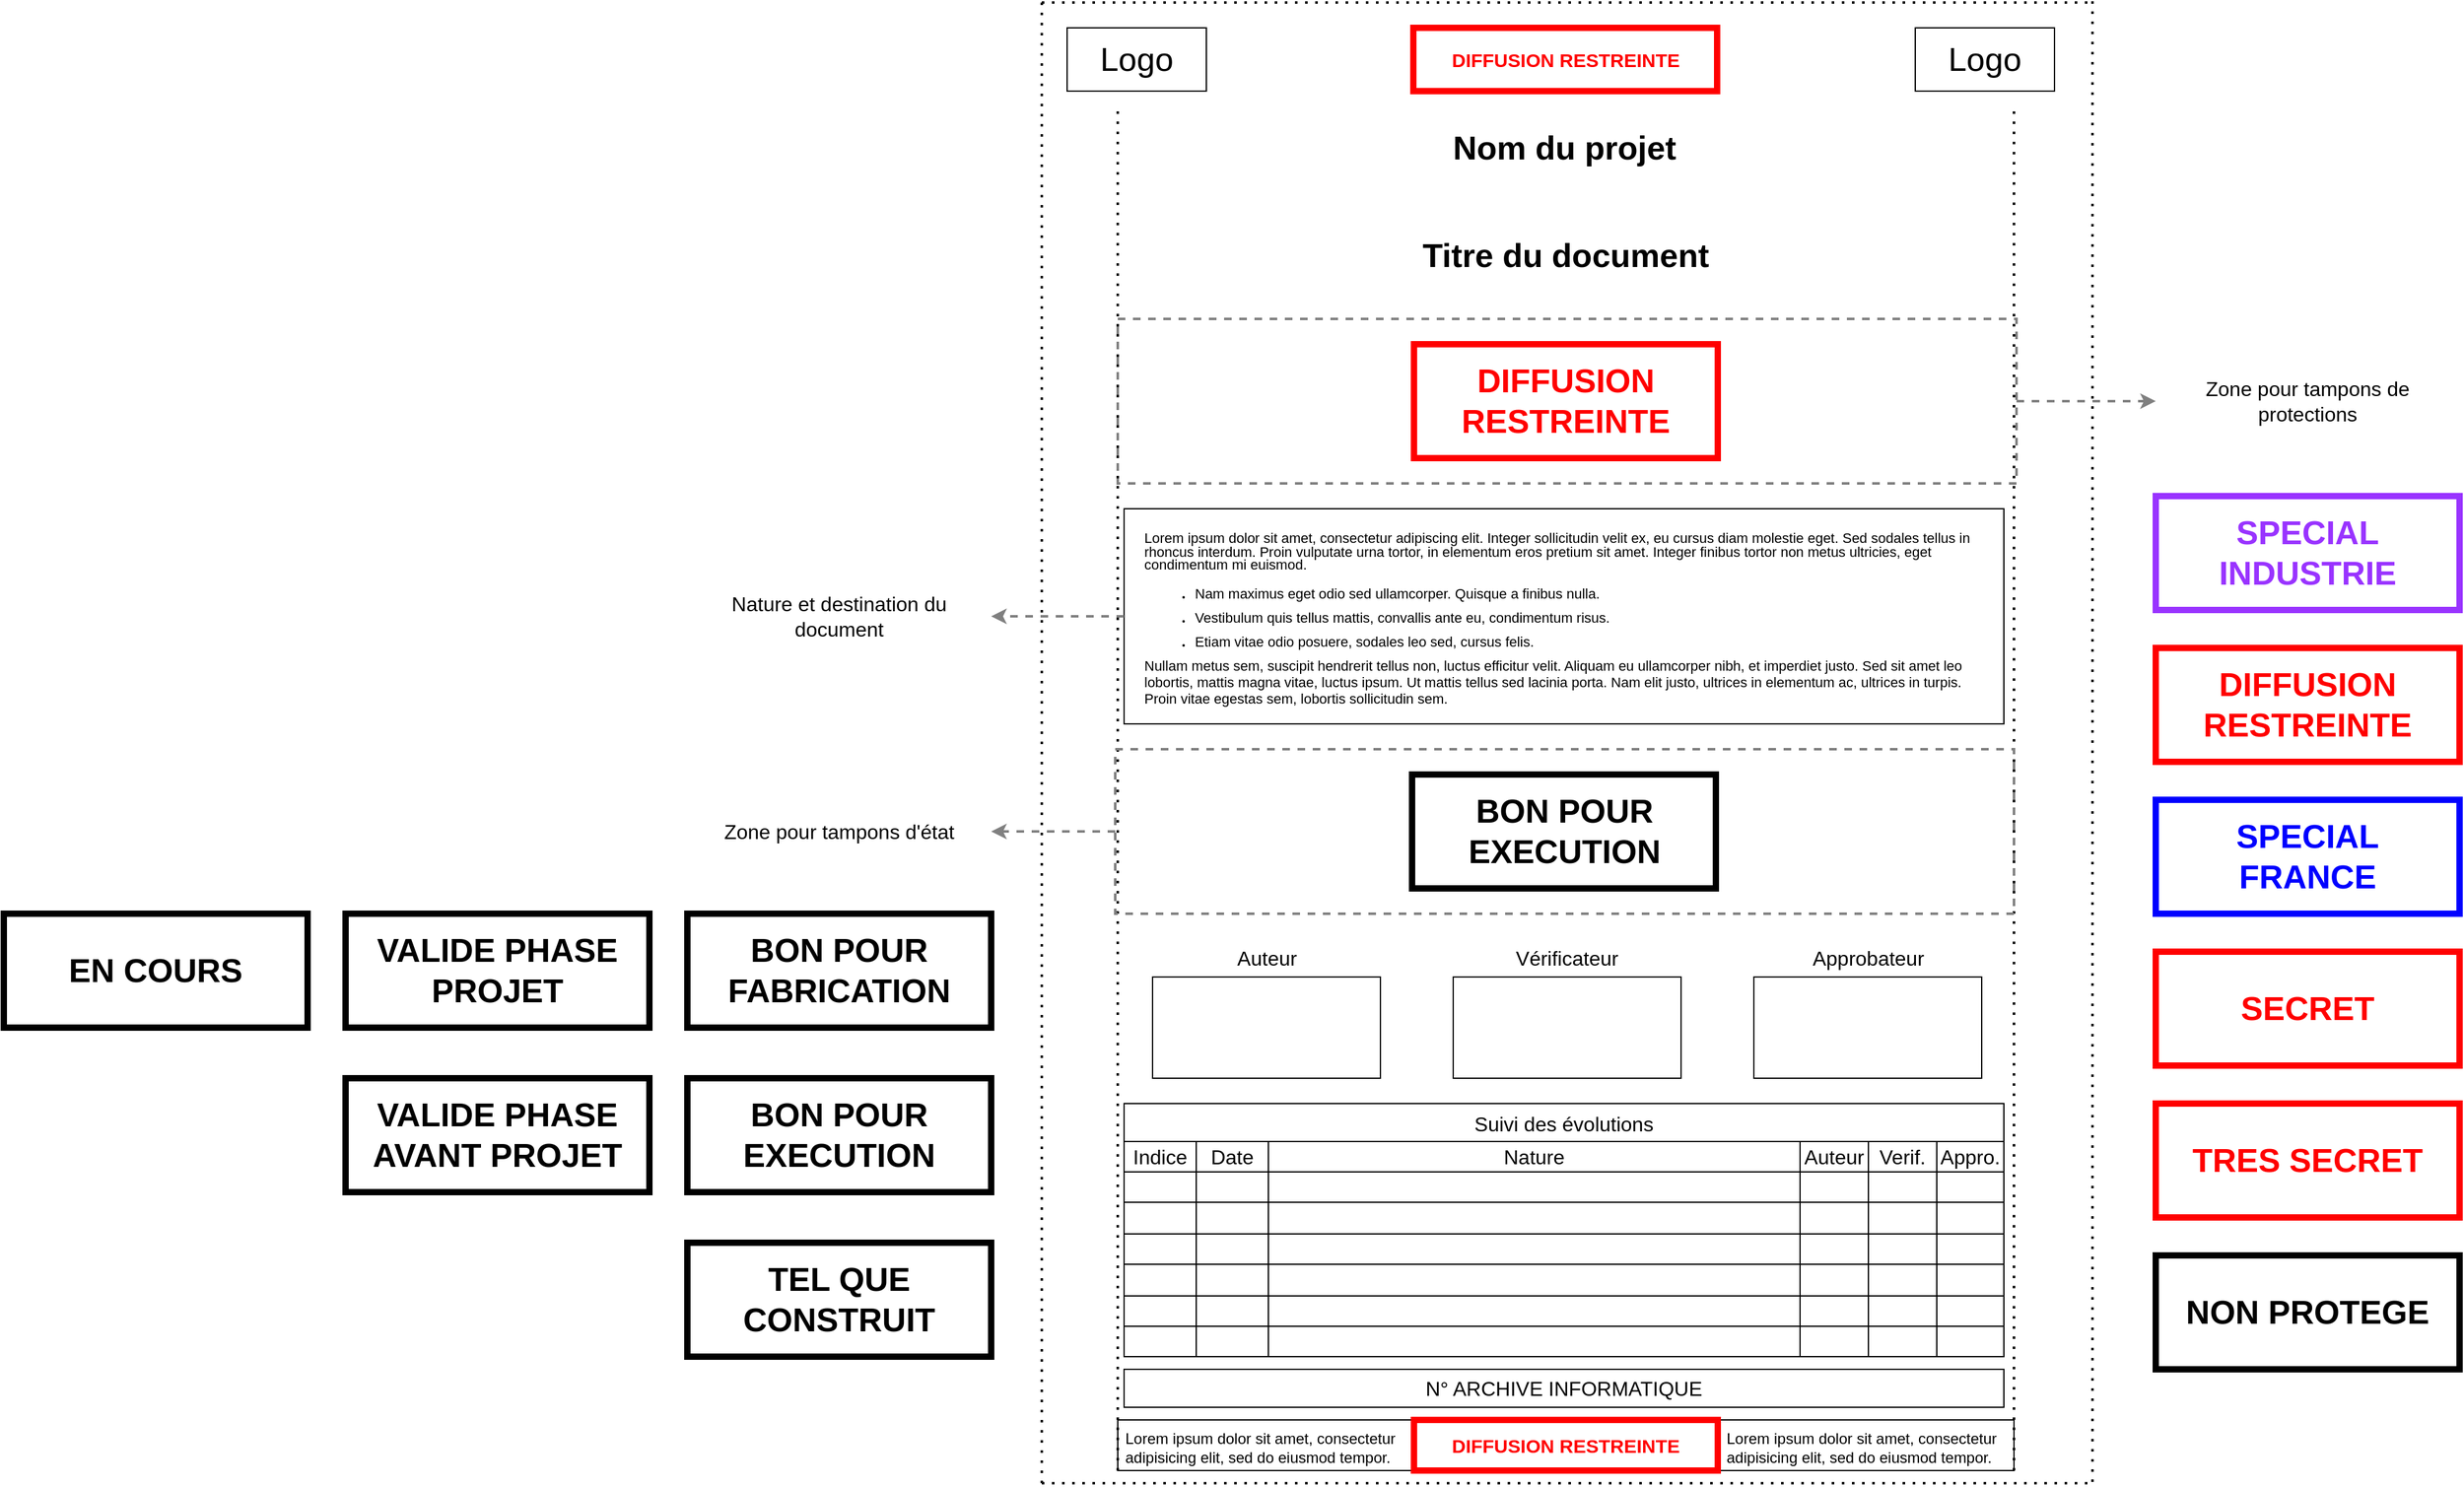 <mxfile version="23.1.5" type="device">
  <diagram id="tf6NbBMTu9ufZcQEqrKR" name="Page-1">
    <mxGraphModel dx="3217" dy="304" grid="1" gridSize="10" guides="1" tooltips="1" connect="1" arrows="1" fold="1" page="1" pageScale="1" pageWidth="827" pageHeight="1169" math="0" shadow="0">
      <root>
        <mxCell id="0" />
        <mxCell id="1" parent="0" />
        <mxCell id="2" value="" style="rounded=0;whiteSpace=wrap;html=1;strokeColor=#000000;strokeWidth=1;fontSize=26;fontColor=#000000;fillColor=none;" parent="1" vertex="1">
          <mxGeometry x="60" y="2290" width="708" height="40" as="geometry" />
        </mxCell>
        <mxCell id="3" value="" style="endArrow=none;dashed=1;html=1;dashPattern=1 3;strokeWidth=2;rounded=0;" parent="1" edge="1">
          <mxGeometry width="50" height="50" relative="1" as="geometry">
            <mxPoint y="1170" as="sourcePoint" />
            <mxPoint x="830" y="1170" as="targetPoint" />
          </mxGeometry>
        </mxCell>
        <mxCell id="4" value="" style="endArrow=none;dashed=1;html=1;dashPattern=1 3;strokeWidth=2;rounded=0;" parent="1" edge="1">
          <mxGeometry width="50" height="50" relative="1" as="geometry">
            <mxPoint x="1.137e-13" y="2340" as="sourcePoint" />
            <mxPoint x="830" y="2340" as="targetPoint" />
          </mxGeometry>
        </mxCell>
        <mxCell id="5" value="" style="endArrow=none;dashed=1;html=1;dashPattern=1 3;strokeWidth=2;rounded=0;" parent="1" edge="1">
          <mxGeometry width="50" height="50" relative="1" as="geometry">
            <mxPoint y="1170" as="sourcePoint" />
            <mxPoint y="2340" as="targetPoint" />
          </mxGeometry>
        </mxCell>
        <mxCell id="6" value="" style="endArrow=none;dashed=1;html=1;dashPattern=1 3;strokeWidth=2;rounded=0;" parent="1" edge="1">
          <mxGeometry width="50" height="50" relative="1" as="geometry">
            <mxPoint x="830" y="1169" as="sourcePoint" />
            <mxPoint x="830" y="2339" as="targetPoint" />
          </mxGeometry>
        </mxCell>
        <mxCell id="7" value="&lt;b style=&quot;font-size: 15px;&quot;&gt;&lt;font color=&quot;#ff0000&quot; style=&quot;font-size: 15px;&quot;&gt;DIFFUSION RESTREINTE&lt;/font&gt;&lt;/b&gt;" style="rounded=0;whiteSpace=wrap;html=1;fillColor=none;strokeWidth=5;strokeColor=#FF0000;fontSize=15;" parent="1" vertex="1">
          <mxGeometry x="293.5" y="1190" width="240" height="50" as="geometry" />
        </mxCell>
        <mxCell id="8" value="&lt;b style=&quot;font-size: 15px;&quot;&gt;&lt;font color=&quot;#ff0000&quot; style=&quot;font-size: 15px;&quot;&gt;DIFFUSION RESTREINTE&lt;/font&gt;&lt;/b&gt;" style="rounded=0;whiteSpace=wrap;html=1;fillColor=none;strokeWidth=5;strokeColor=#FF0000;fontSize=15;" parent="1" vertex="1">
          <mxGeometry x="294" y="2290" width="240" height="40" as="geometry" />
        </mxCell>
        <mxCell id="9" value="Titre du document" style="text;html=1;strokeColor=none;fillColor=none;align=center;verticalAlign=middle;whiteSpace=wrap;rounded=0;fontSize=26;fontColor=#000000;fontStyle=1" parent="1" vertex="1">
          <mxGeometry x="219" y="1320" width="390" height="100" as="geometry" />
        </mxCell>
        <mxCell id="10" value="Logo" style="rounded=0;whiteSpace=wrap;html=1;strokeColor=#000000;strokeWidth=1;fontSize=26;fontColor=#000000;fillColor=none;" parent="1" vertex="1">
          <mxGeometry x="20" y="1190" width="110" height="50" as="geometry" />
        </mxCell>
        <mxCell id="11" value="" style="endArrow=none;dashed=1;html=1;dashPattern=1 3;strokeWidth=2;rounded=0;fontSize=26;fontColor=#000000;" parent="1" edge="1">
          <mxGeometry width="50" height="50" relative="1" as="geometry">
            <mxPoint x="60" y="2330" as="sourcePoint" />
            <mxPoint x="60" y="1250" as="targetPoint" />
          </mxGeometry>
        </mxCell>
        <mxCell id="12" value="" style="endArrow=none;dashed=1;html=1;dashPattern=1 3;strokeWidth=2;rounded=0;fontSize=26;fontColor=#000000;" parent="1" edge="1">
          <mxGeometry width="50" height="50" relative="1" as="geometry">
            <mxPoint x="768" y="2330" as="sourcePoint" />
            <mxPoint x="768" y="1250" as="targetPoint" />
          </mxGeometry>
        </mxCell>
        <mxCell id="13" value="Logo" style="rounded=0;whiteSpace=wrap;html=1;strokeColor=#000000;strokeWidth=1;fontSize=26;fontColor=#000000;fillColor=none;" parent="1" vertex="1">
          <mxGeometry x="690" y="1190" width="110" height="50" as="geometry" />
        </mxCell>
        <mxCell id="14" value="&lt;h1 style=&quot;border-color: var(--border-color); text-align: left; line-height: 10.4px;&quot;&gt;&lt;font style=&quot;border-color: var(--border-color); font-size: 12px; font-weight: normal;&quot;&gt;Lorem ipsum dolor sit amet, consectetur adipisicing elit, sed do eiusmod tempor.&lt;/font&gt;&lt;/h1&gt;" style="text;html=1;strokeColor=none;fillColor=none;align=center;verticalAlign=middle;whiteSpace=wrap;rounded=0;fontSize=12;fontColor=#000000;" parent="1" vertex="1">
          <mxGeometry x="540" y="2295" width="220" height="30" as="geometry" />
        </mxCell>
        <mxCell id="15" value="&lt;h1 style=&quot;border-color: var(--border-color); text-align: left; line-height: 10.4px;&quot;&gt;&lt;font style=&quot;border-color: var(--border-color); font-size: 12px; font-weight: normal;&quot;&gt;Lorem ipsum dolor sit amet, consectetur adipisicing elit, sed do eiusmod tempor.&lt;/font&gt;&lt;/h1&gt;" style="text;html=1;strokeColor=none;fillColor=none;align=center;verticalAlign=middle;whiteSpace=wrap;rounded=0;fontSize=12;fontColor=#000000;" parent="1" vertex="1">
          <mxGeometry x="65" y="2295" width="220" height="30" as="geometry" />
        </mxCell>
        <mxCell id="16" value="" style="group" parent="1" vertex="1" connectable="0">
          <mxGeometry x="294" y="1440" width="240" height="90" as="geometry" />
        </mxCell>
        <mxCell id="17" value="&lt;b style=&quot;font-size: 26px;&quot;&gt;&lt;font color=&quot;#ff0000&quot; style=&quot;font-size: 26px;&quot;&gt;DIFFUSION RESTREINTE&lt;/font&gt;&lt;/b&gt;" style="rounded=0;whiteSpace=wrap;html=1;fillColor=none;strokeWidth=5;strokeColor=#FF0000;fontSize=26;" parent="16" vertex="1">
          <mxGeometry width="240" height="90" as="geometry" />
        </mxCell>
        <mxCell id="18" style="edgeStyle=orthogonalEdgeStyle;rounded=0;orthogonalLoop=1;jettySize=auto;html=1;entryX=0;entryY=0.5;entryDx=0;entryDy=0;strokeColor=#808080;fontSize=26;fontColor=#000000;startArrow=none;startFill=0;sourcePerimeterSpacing=0;targetPerimeterSpacing=0;dashed=1;strokeWidth=2;" parent="1" source="19" target="20" edge="1">
          <mxGeometry relative="1" as="geometry" />
        </mxCell>
        <mxCell id="19" value="" style="rounded=0;whiteSpace=wrap;html=1;strokeColor=#808080;strokeWidth=2;fontSize=26;fontColor=#000000;fillColor=none;dashed=1;" parent="1" vertex="1">
          <mxGeometry x="60" y="1420" width="710" height="130" as="geometry" />
        </mxCell>
        <mxCell id="20" value="Zone pour tampons de protections" style="text;html=1;strokeColor=none;fillColor=none;align=center;verticalAlign=middle;whiteSpace=wrap;rounded=0;fontSize=16;fontColor=#000000;" parent="1" vertex="1">
          <mxGeometry x="880" y="1457.5" width="240" height="55" as="geometry" />
        </mxCell>
        <mxCell id="21" value="" style="group" parent="1" vertex="1" connectable="0">
          <mxGeometry x="880" y="1680" width="240" height="90" as="geometry" />
        </mxCell>
        <mxCell id="22" value="&lt;b style=&quot;font-size: 26px;&quot;&gt;&lt;font color=&quot;#ff0000&quot; style=&quot;font-size: 26px;&quot;&gt;DIFFUSION RESTREINTE&lt;/font&gt;&lt;/b&gt;" style="rounded=0;whiteSpace=wrap;html=1;fillColor=none;strokeWidth=5;strokeColor=#FF0000;fontSize=26;" parent="21" vertex="1">
          <mxGeometry width="240" height="90" as="geometry" />
        </mxCell>
        <mxCell id="23" value="" style="group" parent="1" vertex="1" connectable="0">
          <mxGeometry x="880" y="1920" width="240" height="90" as="geometry" />
        </mxCell>
        <mxCell id="24" value="&lt;b style=&quot;font-size: 26px;&quot;&gt;&lt;font color=&quot;#ff0000&quot; style=&quot;font-size: 26px;&quot;&gt;SECRET&lt;/font&gt;&lt;/b&gt;" style="rounded=0;whiteSpace=wrap;html=1;fillColor=none;strokeWidth=5;strokeColor=#FF0000;fontSize=26;" parent="23" vertex="1">
          <mxGeometry width="240" height="90" as="geometry" />
        </mxCell>
        <mxCell id="25" value="" style="group" parent="1" vertex="1" connectable="0">
          <mxGeometry x="880" y="2040" width="240" height="90" as="geometry" />
        </mxCell>
        <mxCell id="26" value="&lt;b style=&quot;font-size: 26px;&quot;&gt;&lt;font color=&quot;#ff0000&quot; style=&quot;font-size: 26px;&quot;&gt;TRES SECRET&lt;/font&gt;&lt;/b&gt;" style="rounded=0;whiteSpace=wrap;html=1;fillColor=none;strokeWidth=5;strokeColor=#FF0000;fontSize=26;" parent="25" vertex="1">
          <mxGeometry width="240" height="90" as="geometry" />
        </mxCell>
        <mxCell id="27" value="&lt;b style=&quot;font-size: 26px;&quot;&gt;&lt;font style=&quot;font-size: 26px;&quot;&gt;SPECIAL&lt;br&gt;FRANCE&lt;/font&gt;&lt;/b&gt;" style="rounded=0;whiteSpace=wrap;html=1;fillColor=none;strokeWidth=5;strokeColor=#0000FF;fontSize=26;container=0;fontColor=#0000FF;" parent="1" vertex="1">
          <mxGeometry x="880" y="1800" width="240" height="90" as="geometry" />
        </mxCell>
        <mxCell id="28" value="&lt;b style=&quot;font-size: 26px;&quot;&gt;&lt;font style=&quot;font-size: 26px;&quot;&gt;SPECIAL&lt;br&gt;INDUSTRIE&lt;/font&gt;&lt;/b&gt;" style="rounded=0;whiteSpace=wrap;html=1;fillColor=none;strokeWidth=5;strokeColor=#9933FF;fontSize=26;container=0;fontColor=#9933FF;" parent="1" vertex="1">
          <mxGeometry x="880" y="1560" width="240" height="90" as="geometry" />
        </mxCell>
        <mxCell id="29" value="" style="rounded=0;whiteSpace=wrap;html=1;strokeColor=#000000;strokeWidth=1;fontSize=26;fontColor=#000000;fillColor=none;" parent="1" vertex="1">
          <mxGeometry x="65" y="1570" width="695" height="170" as="geometry" />
        </mxCell>
        <mxCell id="30" value="N° ARCHIVE INFORMATIQUE" style="rounded=0;whiteSpace=wrap;html=1;strokeColor=#000000;strokeWidth=1;fontSize=16;fontColor=#000000;fillColor=none;" parent="1" vertex="1">
          <mxGeometry x="65" y="2250" width="695" height="30" as="geometry" />
        </mxCell>
        <mxCell id="31" value="" style="rounded=0;whiteSpace=wrap;html=1;strokeColor=#000000;strokeWidth=1;fontSize=16;fontColor=#9933FF;fillColor=none;" parent="1" vertex="1">
          <mxGeometry x="87.5" y="1940" width="180" height="80" as="geometry" />
        </mxCell>
        <mxCell id="32" value="" style="rounded=0;whiteSpace=wrap;html=1;strokeColor=#000000;strokeWidth=1;fontSize=16;fontColor=#9933FF;fillColor=none;" parent="1" vertex="1">
          <mxGeometry x="325" y="1940" width="180" height="80" as="geometry" />
        </mxCell>
        <mxCell id="33" value="" style="rounded=0;whiteSpace=wrap;html=1;strokeColor=#000000;strokeWidth=1;fontSize=16;fontColor=#9933FF;fillColor=none;" parent="1" vertex="1">
          <mxGeometry x="562.5" y="1940" width="180" height="80" as="geometry" />
        </mxCell>
        <mxCell id="34" value="Auteur" style="text;html=1;strokeColor=none;fillColor=none;align=center;verticalAlign=middle;whiteSpace=wrap;rounded=0;fontSize=16;fontColor=#000000;" parent="1" vertex="1">
          <mxGeometry x="87.5" y="1910" width="180" height="30" as="geometry" />
        </mxCell>
        <mxCell id="35" value="Vérificateur" style="text;html=1;strokeColor=none;fillColor=none;align=center;verticalAlign=middle;whiteSpace=wrap;rounded=0;fontSize=16;fontColor=#000000;" parent="1" vertex="1">
          <mxGeometry x="325" y="1910" width="180" height="30" as="geometry" />
        </mxCell>
        <mxCell id="36" value="Approbateur" style="text;html=1;strokeColor=none;fillColor=none;align=center;verticalAlign=middle;whiteSpace=wrap;rounded=0;fontSize=16;fontColor=#000000;" parent="1" vertex="1">
          <mxGeometry x="562.5" y="1910" width="180" height="30" as="geometry" />
        </mxCell>
        <mxCell id="37" value="" style="rounded=0;whiteSpace=wrap;html=1;strokeColor=#000000;strokeWidth=1;fontSize=26;fontColor=#000000;fillColor=none;" parent="1" vertex="1">
          <mxGeometry x="65" y="2040" width="695" height="200" as="geometry" />
        </mxCell>
        <mxCell id="38" value="Suivi des évolutions" style="shape=table;startSize=30;container=1;collapsible=0;childLayout=tableLayout;strokeColor=default;fontSize=16;strokeWidth=1;fontColor=#000000;fillColor=none;" parent="1" vertex="1">
          <mxGeometry x="65" y="2040" width="695" height="200" as="geometry" />
        </mxCell>
        <mxCell id="39" value="" style="shape=tableRow;horizontal=0;startSize=0;swimlaneHead=0;swimlaneBody=0;strokeColor=inherit;top=0;left=0;bottom=0;right=0;collapsible=0;dropTarget=0;fillColor=none;points=[[0,0.5],[1,0.5]];portConstraint=eastwest;fontSize=16;strokeWidth=1;fontColor=#000000;" parent="38" vertex="1">
          <mxGeometry y="30" width="695" height="24" as="geometry" />
        </mxCell>
        <mxCell id="40" value="Indice" style="shape=partialRectangle;html=1;whiteSpace=wrap;connectable=0;strokeColor=inherit;overflow=hidden;fillColor=none;top=0;left=0;bottom=0;right=0;pointerEvents=1;fontSize=16;strokeWidth=1;fontColor=#000000;" parent="39" vertex="1">
          <mxGeometry width="57" height="24" as="geometry">
            <mxRectangle width="57" height="24" as="alternateBounds" />
          </mxGeometry>
        </mxCell>
        <mxCell id="41" value="Date" style="shape=partialRectangle;html=1;whiteSpace=wrap;connectable=0;strokeColor=inherit;overflow=hidden;fillColor=none;top=0;left=0;bottom=0;right=0;pointerEvents=1;fontSize=16;strokeWidth=1;fontColor=#000000;" parent="39" vertex="1">
          <mxGeometry x="57" width="57" height="24" as="geometry">
            <mxRectangle width="57" height="24" as="alternateBounds" />
          </mxGeometry>
        </mxCell>
        <mxCell id="42" value="Nature" style="shape=partialRectangle;html=1;whiteSpace=wrap;connectable=0;strokeColor=inherit;overflow=hidden;fillColor=none;top=0;left=0;bottom=0;right=0;pointerEvents=1;fontSize=16;strokeWidth=1;fontColor=#000000;" parent="39" vertex="1">
          <mxGeometry x="114" width="420" height="24" as="geometry">
            <mxRectangle width="420" height="24" as="alternateBounds" />
          </mxGeometry>
        </mxCell>
        <mxCell id="43" value="Auteur" style="shape=partialRectangle;html=1;whiteSpace=wrap;connectable=0;strokeColor=inherit;overflow=hidden;fillColor=none;top=0;left=0;bottom=0;right=0;pointerEvents=1;fontSize=16;strokeWidth=1;fontColor=#000000;" parent="39" vertex="1">
          <mxGeometry x="534" width="54" height="24" as="geometry">
            <mxRectangle width="54" height="24" as="alternateBounds" />
          </mxGeometry>
        </mxCell>
        <mxCell id="44" value="Verif." style="shape=partialRectangle;html=1;whiteSpace=wrap;connectable=0;strokeColor=inherit;overflow=hidden;fillColor=none;top=0;left=0;bottom=0;right=0;pointerEvents=1;fontSize=16;strokeWidth=1;fontColor=#000000;" parent="39" vertex="1">
          <mxGeometry x="588" width="54" height="24" as="geometry">
            <mxRectangle width="54" height="24" as="alternateBounds" />
          </mxGeometry>
        </mxCell>
        <mxCell id="45" value="Appro." style="shape=partialRectangle;html=1;whiteSpace=wrap;connectable=0;strokeColor=inherit;overflow=hidden;fillColor=none;top=0;left=0;bottom=0;right=0;pointerEvents=1;fontSize=16;strokeWidth=1;fontColor=#000000;" parent="39" vertex="1">
          <mxGeometry x="642" width="53" height="24" as="geometry">
            <mxRectangle width="53" height="24" as="alternateBounds" />
          </mxGeometry>
        </mxCell>
        <mxCell id="46" value="" style="shape=tableRow;horizontal=0;startSize=0;swimlaneHead=0;swimlaneBody=0;strokeColor=inherit;top=0;left=0;bottom=0;right=0;collapsible=0;dropTarget=0;fillColor=none;points=[[0,0.5],[1,0.5]];portConstraint=eastwest;fontSize=16;strokeWidth=1;fontColor=#000000;" parent="38" vertex="1">
          <mxGeometry y="54" width="695" height="24" as="geometry" />
        </mxCell>
        <mxCell id="47" value="" style="shape=partialRectangle;html=1;whiteSpace=wrap;connectable=0;strokeColor=inherit;overflow=hidden;fillColor=none;top=0;left=0;bottom=0;right=0;pointerEvents=1;fontSize=16;strokeWidth=1;fontColor=#000000;" parent="46" vertex="1">
          <mxGeometry width="57" height="24" as="geometry">
            <mxRectangle width="57" height="24" as="alternateBounds" />
          </mxGeometry>
        </mxCell>
        <mxCell id="48" style="shape=partialRectangle;html=1;whiteSpace=wrap;connectable=0;strokeColor=inherit;overflow=hidden;fillColor=none;top=0;left=0;bottom=0;right=0;pointerEvents=1;fontSize=16;strokeWidth=1;fontColor=#000000;" parent="46" vertex="1">
          <mxGeometry x="57" width="57" height="24" as="geometry">
            <mxRectangle width="57" height="24" as="alternateBounds" />
          </mxGeometry>
        </mxCell>
        <mxCell id="49" value="" style="shape=partialRectangle;html=1;whiteSpace=wrap;connectable=0;strokeColor=inherit;overflow=hidden;fillColor=none;top=0;left=0;bottom=0;right=0;pointerEvents=1;fontSize=16;strokeWidth=1;fontColor=#000000;" parent="46" vertex="1">
          <mxGeometry x="114" width="420" height="24" as="geometry">
            <mxRectangle width="420" height="24" as="alternateBounds" />
          </mxGeometry>
        </mxCell>
        <mxCell id="50" value="" style="shape=partialRectangle;html=1;whiteSpace=wrap;connectable=0;strokeColor=inherit;overflow=hidden;fillColor=none;top=0;left=0;bottom=0;right=0;pointerEvents=1;fontSize=16;strokeWidth=1;fontColor=#000000;" parent="46" vertex="1">
          <mxGeometry x="534" width="54" height="24" as="geometry">
            <mxRectangle width="54" height="24" as="alternateBounds" />
          </mxGeometry>
        </mxCell>
        <mxCell id="51" style="shape=partialRectangle;html=1;whiteSpace=wrap;connectable=0;strokeColor=inherit;overflow=hidden;fillColor=none;top=0;left=0;bottom=0;right=0;pointerEvents=1;fontSize=16;strokeWidth=1;fontColor=#000000;" parent="46" vertex="1">
          <mxGeometry x="588" width="54" height="24" as="geometry">
            <mxRectangle width="54" height="24" as="alternateBounds" />
          </mxGeometry>
        </mxCell>
        <mxCell id="52" style="shape=partialRectangle;html=1;whiteSpace=wrap;connectable=0;strokeColor=inherit;overflow=hidden;fillColor=none;top=0;left=0;bottom=0;right=0;pointerEvents=1;fontSize=16;strokeWidth=1;fontColor=#000000;" parent="46" vertex="1">
          <mxGeometry x="642" width="53" height="24" as="geometry">
            <mxRectangle width="53" height="24" as="alternateBounds" />
          </mxGeometry>
        </mxCell>
        <mxCell id="53" style="shape=tableRow;horizontal=0;startSize=0;swimlaneHead=0;swimlaneBody=0;strokeColor=inherit;top=0;left=0;bottom=0;right=0;collapsible=0;dropTarget=0;fillColor=none;points=[[0,0.5],[1,0.5]];portConstraint=eastwest;fontSize=16;strokeWidth=1;fontColor=#000000;" parent="38" vertex="1">
          <mxGeometry y="78" width="695" height="25" as="geometry" />
        </mxCell>
        <mxCell id="54" style="shape=partialRectangle;html=1;whiteSpace=wrap;connectable=0;strokeColor=inherit;overflow=hidden;fillColor=none;top=0;left=0;bottom=0;right=0;pointerEvents=1;fontSize=16;strokeWidth=1;fontColor=#000000;" parent="53" vertex="1">
          <mxGeometry width="57" height="25" as="geometry">
            <mxRectangle width="57" height="25" as="alternateBounds" />
          </mxGeometry>
        </mxCell>
        <mxCell id="55" style="shape=partialRectangle;html=1;whiteSpace=wrap;connectable=0;strokeColor=inherit;overflow=hidden;fillColor=none;top=0;left=0;bottom=0;right=0;pointerEvents=1;fontSize=16;strokeWidth=1;fontColor=#000000;" parent="53" vertex="1">
          <mxGeometry x="57" width="57" height="25" as="geometry">
            <mxRectangle width="57" height="25" as="alternateBounds" />
          </mxGeometry>
        </mxCell>
        <mxCell id="56" style="shape=partialRectangle;html=1;whiteSpace=wrap;connectable=0;strokeColor=inherit;overflow=hidden;fillColor=none;top=0;left=0;bottom=0;right=0;pointerEvents=1;fontSize=16;strokeWidth=1;fontColor=#000000;" parent="53" vertex="1">
          <mxGeometry x="114" width="420" height="25" as="geometry">
            <mxRectangle width="420" height="25" as="alternateBounds" />
          </mxGeometry>
        </mxCell>
        <mxCell id="57" style="shape=partialRectangle;html=1;whiteSpace=wrap;connectable=0;strokeColor=inherit;overflow=hidden;fillColor=none;top=0;left=0;bottom=0;right=0;pointerEvents=1;fontSize=16;strokeWidth=1;fontColor=#000000;" parent="53" vertex="1">
          <mxGeometry x="534" width="54" height="25" as="geometry">
            <mxRectangle width="54" height="25" as="alternateBounds" />
          </mxGeometry>
        </mxCell>
        <mxCell id="58" style="shape=partialRectangle;html=1;whiteSpace=wrap;connectable=0;strokeColor=inherit;overflow=hidden;fillColor=none;top=0;left=0;bottom=0;right=0;pointerEvents=1;fontSize=16;strokeWidth=1;fontColor=#000000;" parent="53" vertex="1">
          <mxGeometry x="588" width="54" height="25" as="geometry">
            <mxRectangle width="54" height="25" as="alternateBounds" />
          </mxGeometry>
        </mxCell>
        <mxCell id="59" style="shape=partialRectangle;html=1;whiteSpace=wrap;connectable=0;strokeColor=inherit;overflow=hidden;fillColor=none;top=0;left=0;bottom=0;right=0;pointerEvents=1;fontSize=16;strokeWidth=1;fontColor=#000000;" parent="53" vertex="1">
          <mxGeometry x="642" width="53" height="25" as="geometry">
            <mxRectangle width="53" height="25" as="alternateBounds" />
          </mxGeometry>
        </mxCell>
        <mxCell id="60" style="shape=tableRow;horizontal=0;startSize=0;swimlaneHead=0;swimlaneBody=0;strokeColor=inherit;top=0;left=0;bottom=0;right=0;collapsible=0;dropTarget=0;fillColor=none;points=[[0,0.5],[1,0.5]];portConstraint=eastwest;fontSize=16;strokeWidth=1;fontColor=#000000;" parent="38" vertex="1">
          <mxGeometry y="103" width="695" height="24" as="geometry" />
        </mxCell>
        <mxCell id="61" style="shape=partialRectangle;html=1;whiteSpace=wrap;connectable=0;strokeColor=inherit;overflow=hidden;fillColor=none;top=0;left=0;bottom=0;right=0;pointerEvents=1;fontSize=16;strokeWidth=1;fontColor=#000000;" parent="60" vertex="1">
          <mxGeometry width="57" height="24" as="geometry">
            <mxRectangle width="57" height="24" as="alternateBounds" />
          </mxGeometry>
        </mxCell>
        <mxCell id="62" style="shape=partialRectangle;html=1;whiteSpace=wrap;connectable=0;strokeColor=inherit;overflow=hidden;fillColor=none;top=0;left=0;bottom=0;right=0;pointerEvents=1;fontSize=16;strokeWidth=1;fontColor=#000000;" parent="60" vertex="1">
          <mxGeometry x="57" width="57" height="24" as="geometry">
            <mxRectangle width="57" height="24" as="alternateBounds" />
          </mxGeometry>
        </mxCell>
        <mxCell id="63" style="shape=partialRectangle;html=1;whiteSpace=wrap;connectable=0;strokeColor=inherit;overflow=hidden;fillColor=none;top=0;left=0;bottom=0;right=0;pointerEvents=1;fontSize=16;strokeWidth=1;fontColor=#000000;" parent="60" vertex="1">
          <mxGeometry x="114" width="420" height="24" as="geometry">
            <mxRectangle width="420" height="24" as="alternateBounds" />
          </mxGeometry>
        </mxCell>
        <mxCell id="64" style="shape=partialRectangle;html=1;whiteSpace=wrap;connectable=0;strokeColor=inherit;overflow=hidden;fillColor=none;top=0;left=0;bottom=0;right=0;pointerEvents=1;fontSize=16;strokeWidth=1;fontColor=#000000;" parent="60" vertex="1">
          <mxGeometry x="534" width="54" height="24" as="geometry">
            <mxRectangle width="54" height="24" as="alternateBounds" />
          </mxGeometry>
        </mxCell>
        <mxCell id="65" style="shape=partialRectangle;html=1;whiteSpace=wrap;connectable=0;strokeColor=inherit;overflow=hidden;fillColor=none;top=0;left=0;bottom=0;right=0;pointerEvents=1;fontSize=16;strokeWidth=1;fontColor=#000000;" parent="60" vertex="1">
          <mxGeometry x="588" width="54" height="24" as="geometry">
            <mxRectangle width="54" height="24" as="alternateBounds" />
          </mxGeometry>
        </mxCell>
        <mxCell id="66" style="shape=partialRectangle;html=1;whiteSpace=wrap;connectable=0;strokeColor=inherit;overflow=hidden;fillColor=none;top=0;left=0;bottom=0;right=0;pointerEvents=1;fontSize=16;strokeWidth=1;fontColor=#000000;" parent="60" vertex="1">
          <mxGeometry x="642" width="53" height="24" as="geometry">
            <mxRectangle width="53" height="24" as="alternateBounds" />
          </mxGeometry>
        </mxCell>
        <mxCell id="67" style="shape=tableRow;horizontal=0;startSize=0;swimlaneHead=0;swimlaneBody=0;strokeColor=inherit;top=0;left=0;bottom=0;right=0;collapsible=0;dropTarget=0;fillColor=none;points=[[0,0.5],[1,0.5]];portConstraint=eastwest;fontSize=16;strokeWidth=1;fontColor=#000000;" parent="38" vertex="1">
          <mxGeometry y="127" width="695" height="25" as="geometry" />
        </mxCell>
        <mxCell id="68" style="shape=partialRectangle;html=1;whiteSpace=wrap;connectable=0;strokeColor=inherit;overflow=hidden;fillColor=none;top=0;left=0;bottom=0;right=0;pointerEvents=1;fontSize=16;strokeWidth=1;fontColor=#000000;" parent="67" vertex="1">
          <mxGeometry width="57" height="25" as="geometry">
            <mxRectangle width="57" height="25" as="alternateBounds" />
          </mxGeometry>
        </mxCell>
        <mxCell id="69" style="shape=partialRectangle;html=1;whiteSpace=wrap;connectable=0;strokeColor=inherit;overflow=hidden;fillColor=none;top=0;left=0;bottom=0;right=0;pointerEvents=1;fontSize=16;strokeWidth=1;fontColor=#000000;" parent="67" vertex="1">
          <mxGeometry x="57" width="57" height="25" as="geometry">
            <mxRectangle width="57" height="25" as="alternateBounds" />
          </mxGeometry>
        </mxCell>
        <mxCell id="70" style="shape=partialRectangle;html=1;whiteSpace=wrap;connectable=0;strokeColor=inherit;overflow=hidden;fillColor=none;top=0;left=0;bottom=0;right=0;pointerEvents=1;fontSize=16;strokeWidth=1;fontColor=#000000;" parent="67" vertex="1">
          <mxGeometry x="114" width="420" height="25" as="geometry">
            <mxRectangle width="420" height="25" as="alternateBounds" />
          </mxGeometry>
        </mxCell>
        <mxCell id="71" style="shape=partialRectangle;html=1;whiteSpace=wrap;connectable=0;strokeColor=inherit;overflow=hidden;fillColor=none;top=0;left=0;bottom=0;right=0;pointerEvents=1;fontSize=16;strokeWidth=1;fontColor=#000000;" parent="67" vertex="1">
          <mxGeometry x="534" width="54" height="25" as="geometry">
            <mxRectangle width="54" height="25" as="alternateBounds" />
          </mxGeometry>
        </mxCell>
        <mxCell id="72" style="shape=partialRectangle;html=1;whiteSpace=wrap;connectable=0;strokeColor=inherit;overflow=hidden;fillColor=none;top=0;left=0;bottom=0;right=0;pointerEvents=1;fontSize=16;strokeWidth=1;fontColor=#000000;" parent="67" vertex="1">
          <mxGeometry x="588" width="54" height="25" as="geometry">
            <mxRectangle width="54" height="25" as="alternateBounds" />
          </mxGeometry>
        </mxCell>
        <mxCell id="73" style="shape=partialRectangle;html=1;whiteSpace=wrap;connectable=0;strokeColor=inherit;overflow=hidden;fillColor=none;top=0;left=0;bottom=0;right=0;pointerEvents=1;fontSize=16;strokeWidth=1;fontColor=#000000;" parent="67" vertex="1">
          <mxGeometry x="642" width="53" height="25" as="geometry">
            <mxRectangle width="53" height="25" as="alternateBounds" />
          </mxGeometry>
        </mxCell>
        <mxCell id="74" style="shape=tableRow;horizontal=0;startSize=0;swimlaneHead=0;swimlaneBody=0;strokeColor=inherit;top=0;left=0;bottom=0;right=0;collapsible=0;dropTarget=0;fillColor=none;points=[[0,0.5],[1,0.5]];portConstraint=eastwest;fontSize=16;strokeWidth=1;fontColor=#000000;" parent="38" vertex="1">
          <mxGeometry y="152" width="695" height="24" as="geometry" />
        </mxCell>
        <mxCell id="75" style="shape=partialRectangle;html=1;whiteSpace=wrap;connectable=0;strokeColor=inherit;overflow=hidden;fillColor=none;top=0;left=0;bottom=0;right=0;pointerEvents=1;fontSize=16;strokeWidth=1;fontColor=#000000;" parent="74" vertex="1">
          <mxGeometry width="57" height="24" as="geometry">
            <mxRectangle width="57" height="24" as="alternateBounds" />
          </mxGeometry>
        </mxCell>
        <mxCell id="76" style="shape=partialRectangle;html=1;whiteSpace=wrap;connectable=0;strokeColor=inherit;overflow=hidden;fillColor=none;top=0;left=0;bottom=0;right=0;pointerEvents=1;fontSize=16;strokeWidth=1;fontColor=#000000;" parent="74" vertex="1">
          <mxGeometry x="57" width="57" height="24" as="geometry">
            <mxRectangle width="57" height="24" as="alternateBounds" />
          </mxGeometry>
        </mxCell>
        <mxCell id="77" style="shape=partialRectangle;html=1;whiteSpace=wrap;connectable=0;strokeColor=inherit;overflow=hidden;fillColor=none;top=0;left=0;bottom=0;right=0;pointerEvents=1;fontSize=16;strokeWidth=1;fontColor=#000000;" parent="74" vertex="1">
          <mxGeometry x="114" width="420" height="24" as="geometry">
            <mxRectangle width="420" height="24" as="alternateBounds" />
          </mxGeometry>
        </mxCell>
        <mxCell id="78" style="shape=partialRectangle;html=1;whiteSpace=wrap;connectable=0;strokeColor=inherit;overflow=hidden;fillColor=none;top=0;left=0;bottom=0;right=0;pointerEvents=1;fontSize=16;strokeWidth=1;fontColor=#000000;" parent="74" vertex="1">
          <mxGeometry x="534" width="54" height="24" as="geometry">
            <mxRectangle width="54" height="24" as="alternateBounds" />
          </mxGeometry>
        </mxCell>
        <mxCell id="79" style="shape=partialRectangle;html=1;whiteSpace=wrap;connectable=0;strokeColor=inherit;overflow=hidden;fillColor=none;top=0;left=0;bottom=0;right=0;pointerEvents=1;fontSize=16;strokeWidth=1;fontColor=#000000;" parent="74" vertex="1">
          <mxGeometry x="588" width="54" height="24" as="geometry">
            <mxRectangle width="54" height="24" as="alternateBounds" />
          </mxGeometry>
        </mxCell>
        <mxCell id="80" style="shape=partialRectangle;html=1;whiteSpace=wrap;connectable=0;strokeColor=inherit;overflow=hidden;fillColor=none;top=0;left=0;bottom=0;right=0;pointerEvents=1;fontSize=16;strokeWidth=1;fontColor=#000000;" parent="74" vertex="1">
          <mxGeometry x="642" width="53" height="24" as="geometry">
            <mxRectangle width="53" height="24" as="alternateBounds" />
          </mxGeometry>
        </mxCell>
        <mxCell id="81" value="" style="shape=tableRow;horizontal=0;startSize=0;swimlaneHead=0;swimlaneBody=0;strokeColor=inherit;top=0;left=0;bottom=0;right=0;collapsible=0;dropTarget=0;fillColor=none;points=[[0,0.5],[1,0.5]];portConstraint=eastwest;fontSize=16;strokeWidth=1;fontColor=#000000;" parent="38" vertex="1">
          <mxGeometry y="176" width="695" height="24" as="geometry" />
        </mxCell>
        <mxCell id="82" value="" style="shape=partialRectangle;html=1;whiteSpace=wrap;connectable=0;strokeColor=inherit;overflow=hidden;fillColor=none;top=0;left=0;bottom=0;right=0;pointerEvents=1;fontSize=16;strokeWidth=1;fontColor=#000000;" parent="81" vertex="1">
          <mxGeometry width="57" height="24" as="geometry">
            <mxRectangle width="57" height="24" as="alternateBounds" />
          </mxGeometry>
        </mxCell>
        <mxCell id="83" style="shape=partialRectangle;html=1;whiteSpace=wrap;connectable=0;strokeColor=inherit;overflow=hidden;fillColor=none;top=0;left=0;bottom=0;right=0;pointerEvents=1;fontSize=16;strokeWidth=1;fontColor=#000000;" parent="81" vertex="1">
          <mxGeometry x="57" width="57" height="24" as="geometry">
            <mxRectangle width="57" height="24" as="alternateBounds" />
          </mxGeometry>
        </mxCell>
        <mxCell id="84" value="" style="shape=partialRectangle;html=1;whiteSpace=wrap;connectable=0;strokeColor=inherit;overflow=hidden;fillColor=none;top=0;left=0;bottom=0;right=0;pointerEvents=1;fontSize=16;strokeWidth=1;fontColor=#000000;" parent="81" vertex="1">
          <mxGeometry x="114" width="420" height="24" as="geometry">
            <mxRectangle width="420" height="24" as="alternateBounds" />
          </mxGeometry>
        </mxCell>
        <mxCell id="85" value="" style="shape=partialRectangle;html=1;whiteSpace=wrap;connectable=0;strokeColor=inherit;overflow=hidden;fillColor=none;top=0;left=0;bottom=0;right=0;pointerEvents=1;fontSize=16;strokeWidth=1;fontColor=#000000;" parent="81" vertex="1">
          <mxGeometry x="534" width="54" height="24" as="geometry">
            <mxRectangle width="54" height="24" as="alternateBounds" />
          </mxGeometry>
        </mxCell>
        <mxCell id="86" style="shape=partialRectangle;html=1;whiteSpace=wrap;connectable=0;strokeColor=inherit;overflow=hidden;fillColor=none;top=0;left=0;bottom=0;right=0;pointerEvents=1;fontSize=16;strokeWidth=1;fontColor=#000000;" parent="81" vertex="1">
          <mxGeometry x="588" width="54" height="24" as="geometry">
            <mxRectangle width="54" height="24" as="alternateBounds" />
          </mxGeometry>
        </mxCell>
        <mxCell id="87" style="shape=partialRectangle;html=1;whiteSpace=wrap;connectable=0;strokeColor=inherit;overflow=hidden;fillColor=none;top=0;left=0;bottom=0;right=0;pointerEvents=1;fontSize=16;strokeWidth=1;fontColor=#000000;" parent="81" vertex="1">
          <mxGeometry x="642" width="53" height="24" as="geometry">
            <mxRectangle width="53" height="24" as="alternateBounds" />
          </mxGeometry>
        </mxCell>
        <mxCell id="88" value="&lt;p style=&quot;text-align: left; border-color: var(--border-color); line-height: 10.4px; font-size: 11px;&quot;&gt;&lt;font style=&quot;font-size: 11px;&quot;&gt;Lorem ipsum dolor sit amet, consectetur adipiscing elit. Integer sollicitudin velit ex, eu cursus diam molestie eget. Sed sodales tellus in rhoncus interdum. Proin vulputate urna tortor, in elementum eros pretium sit amet. Integer finibus tortor non metus ultricies, eget condimentum mi euismod.&amp;nbsp;&lt;/font&gt;&lt;/p&gt;&lt;p&gt;&lt;/p&gt;&lt;ul style=&quot;&quot;&gt;&lt;li style=&quot;text-align: left;&quot;&gt;&lt;font style=&quot;font-size: 11px;&quot;&gt;Nam maximus eget odio sed ullamcorper. Quisque a finibus nulla.&amp;nbsp;&lt;/font&gt;&lt;/li&gt;&lt;/ul&gt;&lt;ul style=&quot;&quot;&gt;&lt;li style=&quot;text-align: left;&quot;&gt;&lt;font style=&quot;font-size: 11px;&quot;&gt;&lt;font style=&quot;font-size: 11px;&quot;&gt;V&lt;/font&gt;estibulum quis tellus mattis, convallis ante eu, condimentum risus.&amp;nbsp;&lt;/font&gt;&lt;/li&gt;&lt;/ul&gt;&lt;ul style=&quot;&quot;&gt;&lt;li style=&quot;text-align: left;&quot;&gt;&lt;font style=&quot;font-size: 11px;&quot;&gt;Etiam vitae odio posuere, sodales leo sed, cursus felis.&amp;nbsp;&lt;/font&gt;&lt;/li&gt;&lt;/ul&gt;&lt;p&gt;&lt;/p&gt;&lt;p style=&quot;text-align: left;&quot;&gt;&lt;span style=&quot;background-color: initial; font-size: 11px;&quot;&gt;Nullam metus sem, suscipit hendrerit tellus non, luctus efficitur velit. Aliquam eu ullamcorper nibh, et imperdiet justo. Sed sit amet leo lobortis, mattis magna vitae, luctus ipsum. Ut mattis tellus sed lacinia porta. Nam elit justo, ultrices in elementum ac, ultrices in turpis. Proin vitae egestas sem, lobortis sollicitudin sem.&lt;/span&gt;&lt;br&gt;&lt;/p&gt;&lt;p&gt;&lt;/p&gt;" style="text;html=1;strokeColor=none;fillColor=none;align=center;verticalAlign=middle;whiteSpace=wrap;rounded=0;fontSize=6;fontColor=#000000;fontStyle=0;fontFamily=Helvetica;" parent="1" vertex="1">
          <mxGeometry x="80" y="1580" width="670" height="150" as="geometry" />
        </mxCell>
        <mxCell id="89" value="&lt;b&gt;BON POUR EXECUTION&lt;/b&gt;" style="rounded=0;whiteSpace=wrap;html=1;fillColor=none;strokeWidth=5;strokeColor=#000000;fontSize=26;container=0;fontColor=#000000;" parent="1" vertex="1">
          <mxGeometry x="292.5" y="1780" width="240" height="90" as="geometry" />
        </mxCell>
        <mxCell id="90" value="&lt;b&gt;BON POUR FABRICATION&lt;/b&gt;" style="rounded=0;whiteSpace=wrap;html=1;fillColor=none;strokeWidth=5;strokeColor=#000000;fontSize=26;container=0;fontColor=#000000;" parent="1" vertex="1">
          <mxGeometry x="-280" y="1890" width="240" height="90" as="geometry" />
        </mxCell>
        <mxCell id="91" value="&lt;b&gt;BON POUR EXECUTION&lt;/b&gt;" style="rounded=0;whiteSpace=wrap;html=1;fillColor=none;strokeWidth=5;strokeColor=#000000;fontSize=26;container=0;fontColor=#000000;" parent="1" vertex="1">
          <mxGeometry x="-280" y="2020" width="240" height="90" as="geometry" />
        </mxCell>
        <mxCell id="92" value="&lt;b&gt;TEL QUE CONSTRUIT&lt;/b&gt;" style="rounded=0;whiteSpace=wrap;html=1;fillColor=none;strokeWidth=5;strokeColor=#000000;fontSize=26;container=0;fontColor=#000000;" parent="1" vertex="1">
          <mxGeometry x="-280" y="2150" width="240" height="90" as="geometry" />
        </mxCell>
        <mxCell id="93" value="Nom du projet" style="text;html=1;strokeColor=none;fillColor=none;align=center;verticalAlign=middle;whiteSpace=wrap;rounded=0;fontSize=26;fontColor=#000000;fontStyle=1" parent="1" vertex="1">
          <mxGeometry x="217.5" y="1250" width="390" height="70" as="geometry" />
        </mxCell>
        <mxCell id="94" style="edgeStyle=orthogonalEdgeStyle;rounded=0;orthogonalLoop=1;jettySize=auto;html=1;dashed=1;strokeColor=#808080;strokeWidth=2;fontFamily=Helvetica;fontSize=26;fontColor=#000000;startArrow=none;startFill=0;sourcePerimeterSpacing=0;targetPerimeterSpacing=0;" parent="1" source="95" target="96" edge="1">
          <mxGeometry relative="1" as="geometry" />
        </mxCell>
        <mxCell id="95" value="" style="rounded=0;whiteSpace=wrap;html=1;strokeColor=#808080;strokeWidth=2;fontSize=26;fontColor=#000000;fillColor=none;dashed=1;" parent="1" vertex="1">
          <mxGeometry x="58" y="1760" width="710" height="130" as="geometry" />
        </mxCell>
        <mxCell id="96" value="Zone pour tampons d&#39;état" style="text;html=1;strokeColor=none;fillColor=none;align=center;verticalAlign=middle;whiteSpace=wrap;rounded=0;fontSize=16;fontColor=#000000;" parent="1" vertex="1">
          <mxGeometry x="-280" y="1797.5" width="240" height="55" as="geometry" />
        </mxCell>
        <mxCell id="97" value="Nature et destination du document" style="text;html=1;strokeColor=none;fillColor=none;align=center;verticalAlign=middle;whiteSpace=wrap;rounded=0;fontSize=16;fontColor=#000000;" parent="1" vertex="1">
          <mxGeometry x="-280" y="1627.5" width="240" height="55" as="geometry" />
        </mxCell>
        <mxCell id="98" style="edgeStyle=orthogonalEdgeStyle;rounded=0;orthogonalLoop=1;jettySize=auto;html=1;dashed=1;strokeColor=#808080;strokeWidth=2;fontFamily=Helvetica;fontSize=26;fontColor=#000000;startArrow=none;startFill=0;sourcePerimeterSpacing=0;targetPerimeterSpacing=0;exitX=0;exitY=0.5;exitDx=0;exitDy=0;" parent="1" source="29" target="97" edge="1">
          <mxGeometry relative="1" as="geometry">
            <mxPoint x="-32" y="1700" as="sourcePoint" />
            <mxPoint x="-130" y="1700" as="targetPoint" />
          </mxGeometry>
        </mxCell>
        <mxCell id="99" value="&lt;b&gt;NON PROTEGE&lt;/b&gt;" style="rounded=0;whiteSpace=wrap;html=1;fillColor=none;strokeWidth=5;strokeColor=#000000;fontSize=26;container=0;fontColor=#000000;" parent="1" vertex="1">
          <mxGeometry x="880" y="2160" width="240" height="90" as="geometry" />
        </mxCell>
        <mxCell id="100" value="&lt;b&gt;VALIDE PHASE PROJET&lt;/b&gt;" style="rounded=0;whiteSpace=wrap;html=1;fillColor=none;strokeWidth=5;strokeColor=#000000;fontSize=26;container=0;fontColor=#000000;" parent="1" vertex="1">
          <mxGeometry x="-550" y="1890" width="240" height="90" as="geometry" />
        </mxCell>
        <mxCell id="101" value="&lt;b&gt;VALIDE PHASE AVANT PROJET&lt;/b&gt;" style="rounded=0;whiteSpace=wrap;html=1;fillColor=none;strokeWidth=5;strokeColor=#000000;fontSize=26;container=0;fontColor=#000000;" parent="1" vertex="1">
          <mxGeometry x="-550" y="2020" width="240" height="90" as="geometry" />
        </mxCell>
        <mxCell id="102" value="&lt;b&gt;EN COURS&lt;/b&gt;" style="rounded=0;whiteSpace=wrap;html=1;fillColor=none;strokeWidth=5;strokeColor=#000000;fontSize=26;container=0;fontColor=#000000;" parent="1" vertex="1">
          <mxGeometry x="-820" y="1890" width="240" height="90" as="geometry" />
        </mxCell>
      </root>
    </mxGraphModel>
  </diagram>
</mxfile>
